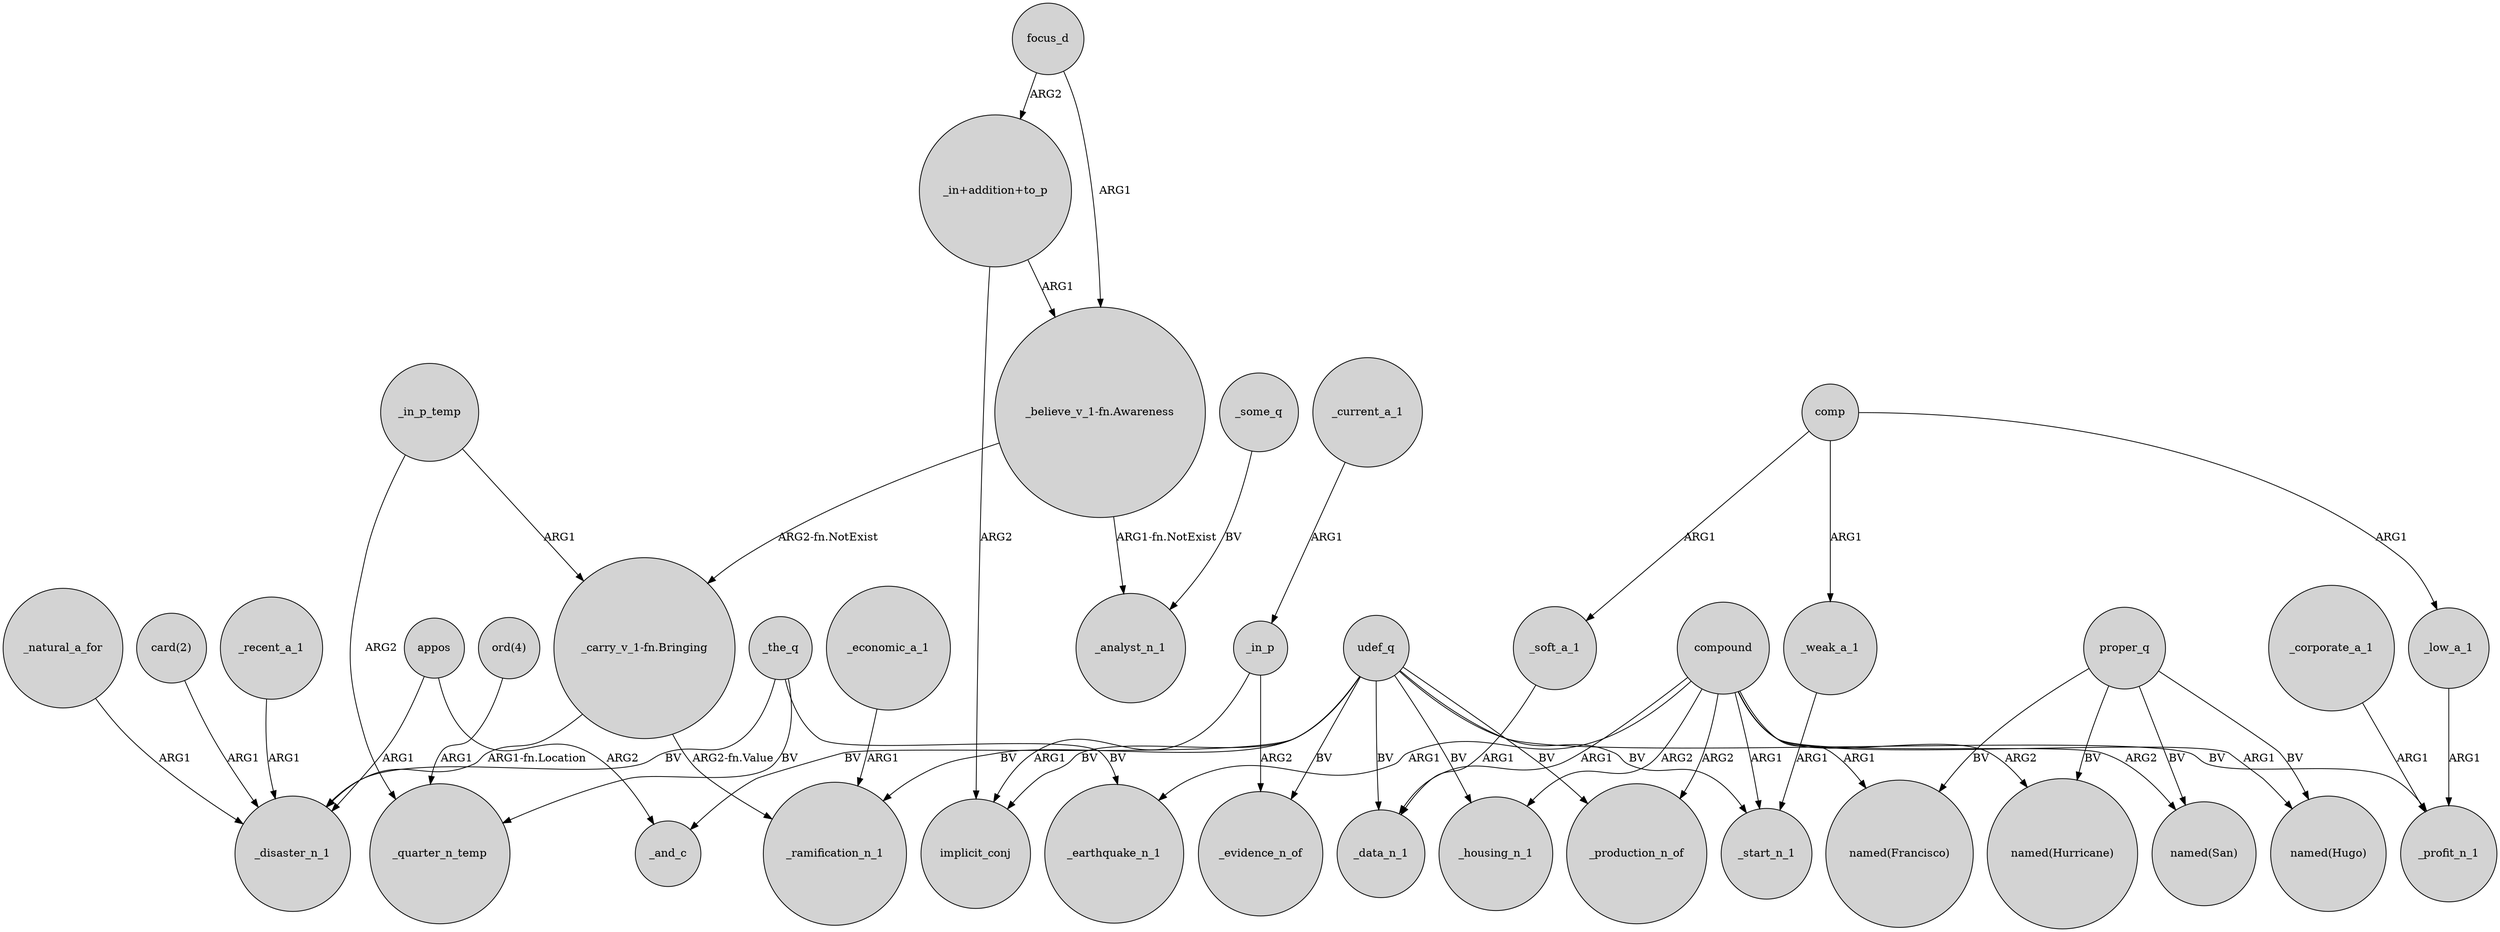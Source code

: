 digraph {
	node [shape=circle style=filled]
	udef_q -> _production_n_of [label=BV]
	_the_q -> _earthquake_n_1 [label=BV]
	_recent_a_1 -> _disaster_n_1 [label=ARG1]
	_the_q -> _disaster_n_1 [label=BV]
	comp -> _soft_a_1 [label=ARG1]
	proper_q -> "named(Francisco)" [label=BV]
	compound -> "named(San)" [label=ARG2]
	compound -> "named(Hugo)" [label=ARG1]
	"_in+addition+to_p" -> "_believe_v_1-fn.Awareness" [label=ARG1]
	"ord(4)" -> _quarter_n_temp [label=ARG1]
	udef_q -> _housing_n_1 [label=BV]
	_in_p -> implicit_conj [label=ARG1]
	_the_q -> _quarter_n_temp [label=BV]
	udef_q -> _evidence_n_of [label=BV]
	_natural_a_for -> _disaster_n_1 [label=ARG1]
	compound -> _production_n_of [label=ARG2]
	"_carry_v_1-fn.Bringing" -> _ramification_n_1 [label="ARG2-fn.Value"]
	_economic_a_1 -> _ramification_n_1 [label=ARG1]
	udef_q -> _ramification_n_1 [label=BV]
	udef_q -> implicit_conj [label=BV]
	compound -> _data_n_1 [label=ARG1]
	"_believe_v_1-fn.Awareness" -> _analyst_n_1 [label="ARG1-fn.NotExist"]
	udef_q -> _start_n_1 [label=BV]
	"card(2)" -> _disaster_n_1 [label=ARG1]
	"_in+addition+to_p" -> implicit_conj [label=ARG2]
	_current_a_1 -> _in_p [label=ARG1]
	"_believe_v_1-fn.Awareness" -> "_carry_v_1-fn.Bringing" [label="ARG2-fn.NotExist"]
	_in_p_temp -> _quarter_n_temp [label=ARG2]
	_in_p_temp -> "_carry_v_1-fn.Bringing" [label=ARG1]
	"_carry_v_1-fn.Bringing" -> _disaster_n_1 [label="ARG1-fn.Location"]
	udef_q -> _data_n_1 [label=BV]
	appos -> _and_c [label=ARG2]
	_some_q -> _analyst_n_1 [label=BV]
	compound -> "named(Francisco)" [label=ARG1]
	appos -> _disaster_n_1 [label=ARG1]
	_low_a_1 -> _profit_n_1 [label=ARG1]
	proper_q -> "named(Hugo)" [label=BV]
	focus_d -> "_in+addition+to_p" [label=ARG2]
	_soft_a_1 -> _data_n_1 [label=ARG1]
	_weak_a_1 -> _start_n_1 [label=ARG1]
	compound -> _housing_n_1 [label=ARG2]
	proper_q -> "named(San)" [label=BV]
	udef_q -> _profit_n_1 [label=BV]
	comp -> _weak_a_1 [label=ARG1]
	compound -> _start_n_1 [label=ARG1]
	compound -> "named(Hurricane)" [label=ARG2]
	proper_q -> "named(Hurricane)" [label=BV]
	_corporate_a_1 -> _profit_n_1 [label=ARG1]
	compound -> _earthquake_n_1 [label=ARG1]
	udef_q -> _and_c [label=BV]
	_in_p -> _evidence_n_of [label=ARG2]
	focus_d -> "_believe_v_1-fn.Awareness" [label=ARG1]
	comp -> _low_a_1 [label=ARG1]
}
